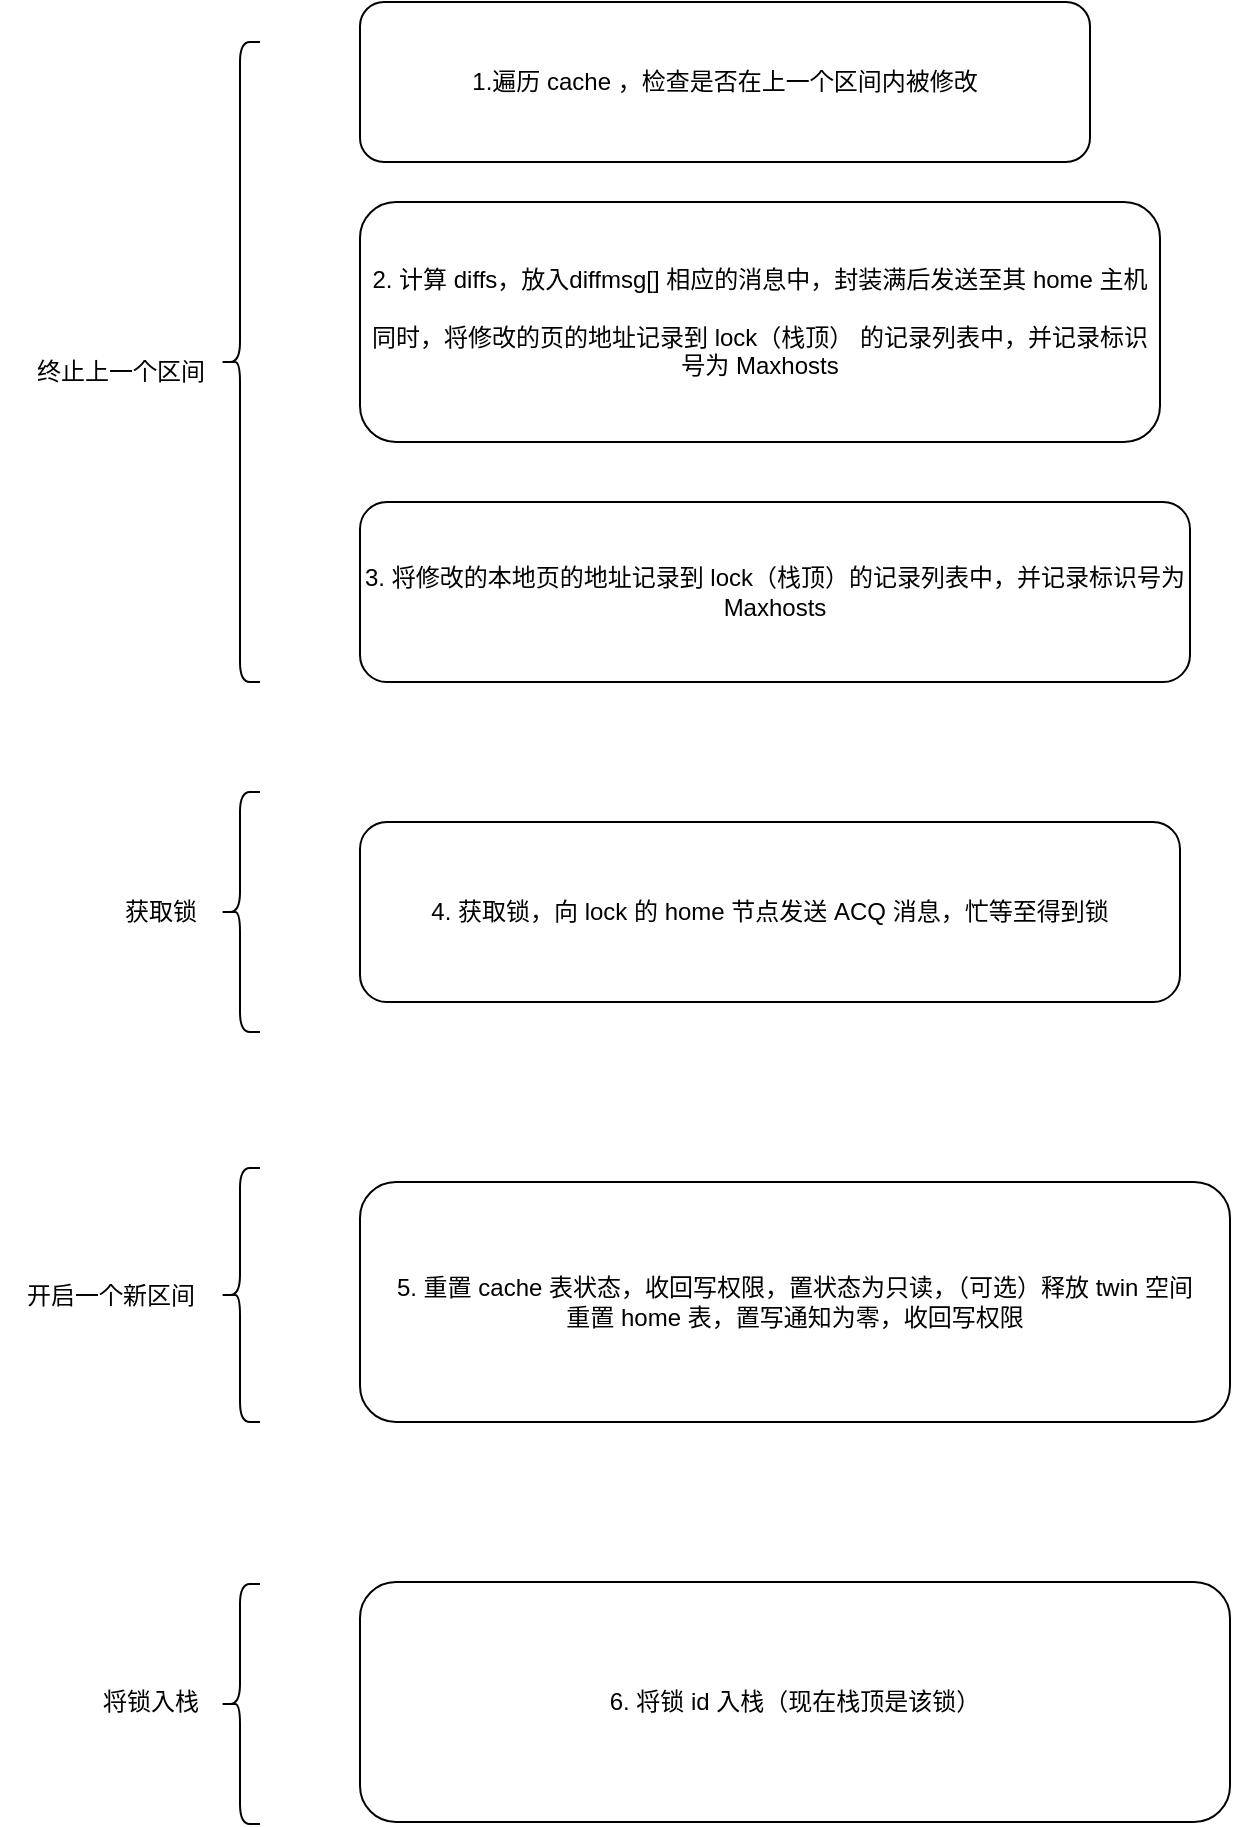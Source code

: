 <mxfile version="26.0.15">
  <diagram name="Page-1" id="v66AktTzpod-a9Du4VCS">
    <mxGraphModel dx="1035" dy="593" grid="1" gridSize="10" guides="1" tooltips="1" connect="1" arrows="1" fold="1" page="1" pageScale="1" pageWidth="850" pageHeight="1100" math="0" shadow="0">
      <root>
        <mxCell id="0" />
        <mxCell id="1" parent="0" />
        <mxCell id="cQEdT7YkVR5VpeKnOx-h-1" value="" style="shape=curlyBracket;whiteSpace=wrap;html=1;rounded=1;labelPosition=left;verticalLabelPosition=middle;align=right;verticalAlign=middle;" vertex="1" parent="1">
          <mxGeometry x="240" y="120" width="20" height="320" as="geometry" />
        </mxCell>
        <mxCell id="cQEdT7YkVR5VpeKnOx-h-2" value="终止上一个区间" style="text;html=1;align=center;verticalAlign=middle;resizable=0;points=[];autosize=1;strokeColor=none;fillColor=none;" vertex="1" parent="1">
          <mxGeometry x="135" y="270" width="110" height="30" as="geometry" />
        </mxCell>
        <mxCell id="cQEdT7YkVR5VpeKnOx-h-3" value="1.遍历 cache ，检查是否在上一个区间内被修改" style="rounded=1;whiteSpace=wrap;html=1;" vertex="1" parent="1">
          <mxGeometry x="310" y="100" width="365" height="80" as="geometry" />
        </mxCell>
        <mxCell id="cQEdT7YkVR5VpeKnOx-h-4" value="2. 计算 diffs，放入diffmsg[] 相应的消息中，封装满后发送至其 home 主机&lt;div&gt;&lt;br&gt;&lt;/div&gt;&lt;div&gt;同时，将修改的页的地址记录到 lock（栈顶） 的记录列表中，并记录标识号为 Maxhosts&lt;/div&gt;" style="rounded=1;whiteSpace=wrap;html=1;" vertex="1" parent="1">
          <mxGeometry x="310" y="200" width="400" height="120" as="geometry" />
        </mxCell>
        <mxCell id="cQEdT7YkVR5VpeKnOx-h-5" value="3. 将修改的本地页的地址记录到 lock（栈顶）的记录列表中，并记录标识号为 Maxhosts" style="rounded=1;whiteSpace=wrap;html=1;" vertex="1" parent="1">
          <mxGeometry x="310" y="350" width="415" height="90" as="geometry" />
        </mxCell>
        <mxCell id="cQEdT7YkVR5VpeKnOx-h-7" value="4. 获取锁，向 lock 的 home 节点发送 ACQ 消息，忙等至得到锁" style="rounded=1;whiteSpace=wrap;html=1;" vertex="1" parent="1">
          <mxGeometry x="310" y="510" width="410" height="90" as="geometry" />
        </mxCell>
        <mxCell id="cQEdT7YkVR5VpeKnOx-h-8" value="" style="shape=curlyBracket;whiteSpace=wrap;html=1;rounded=1;labelPosition=left;verticalLabelPosition=middle;align=right;verticalAlign=middle;" vertex="1" parent="1">
          <mxGeometry x="240" y="495" width="20" height="120" as="geometry" />
        </mxCell>
        <mxCell id="cQEdT7YkVR5VpeKnOx-h-9" value="获取锁" style="text;html=1;align=center;verticalAlign=middle;resizable=0;points=[];autosize=1;strokeColor=none;fillColor=none;" vertex="1" parent="1">
          <mxGeometry x="180" y="540" width="60" height="30" as="geometry" />
        </mxCell>
        <mxCell id="cQEdT7YkVR5VpeKnOx-h-10" value="" style="shape=curlyBracket;whiteSpace=wrap;html=1;rounded=1;labelPosition=left;verticalLabelPosition=middle;align=right;verticalAlign=middle;" vertex="1" parent="1">
          <mxGeometry x="240" y="683" width="20" height="127" as="geometry" />
        </mxCell>
        <mxCell id="cQEdT7YkVR5VpeKnOx-h-11" value="开启一个新区间" style="text;html=1;align=center;verticalAlign=middle;resizable=0;points=[];autosize=1;strokeColor=none;fillColor=none;" vertex="1" parent="1">
          <mxGeometry x="130" y="731.5" width="110" height="30" as="geometry" />
        </mxCell>
        <mxCell id="cQEdT7YkVR5VpeKnOx-h-13" value="5. 重置 cache 表状态，收回写权限，置状态为只读，（可选）释放 twin 空间&lt;div&gt;重置 home 表，置写通知为零，收回写权限&lt;/div&gt;" style="rounded=1;whiteSpace=wrap;html=1;" vertex="1" parent="1">
          <mxGeometry x="310" y="690" width="435" height="120" as="geometry" />
        </mxCell>
        <mxCell id="cQEdT7YkVR5VpeKnOx-h-14" value="" style="shape=curlyBracket;whiteSpace=wrap;html=1;rounded=1;labelPosition=left;verticalLabelPosition=middle;align=right;verticalAlign=middle;" vertex="1" parent="1">
          <mxGeometry x="240" y="891" width="20" height="120" as="geometry" />
        </mxCell>
        <mxCell id="cQEdT7YkVR5VpeKnOx-h-15" value="将锁入栈" style="text;html=1;align=center;verticalAlign=middle;resizable=0;points=[];autosize=1;strokeColor=none;fillColor=none;" vertex="1" parent="1">
          <mxGeometry x="170" y="935" width="70" height="30" as="geometry" />
        </mxCell>
        <mxCell id="cQEdT7YkVR5VpeKnOx-h-16" value="6. 将锁 id 入栈（现在栈顶是该锁）" style="rounded=1;whiteSpace=wrap;html=1;" vertex="1" parent="1">
          <mxGeometry x="310" y="890" width="435" height="120" as="geometry" />
        </mxCell>
      </root>
    </mxGraphModel>
  </diagram>
</mxfile>

